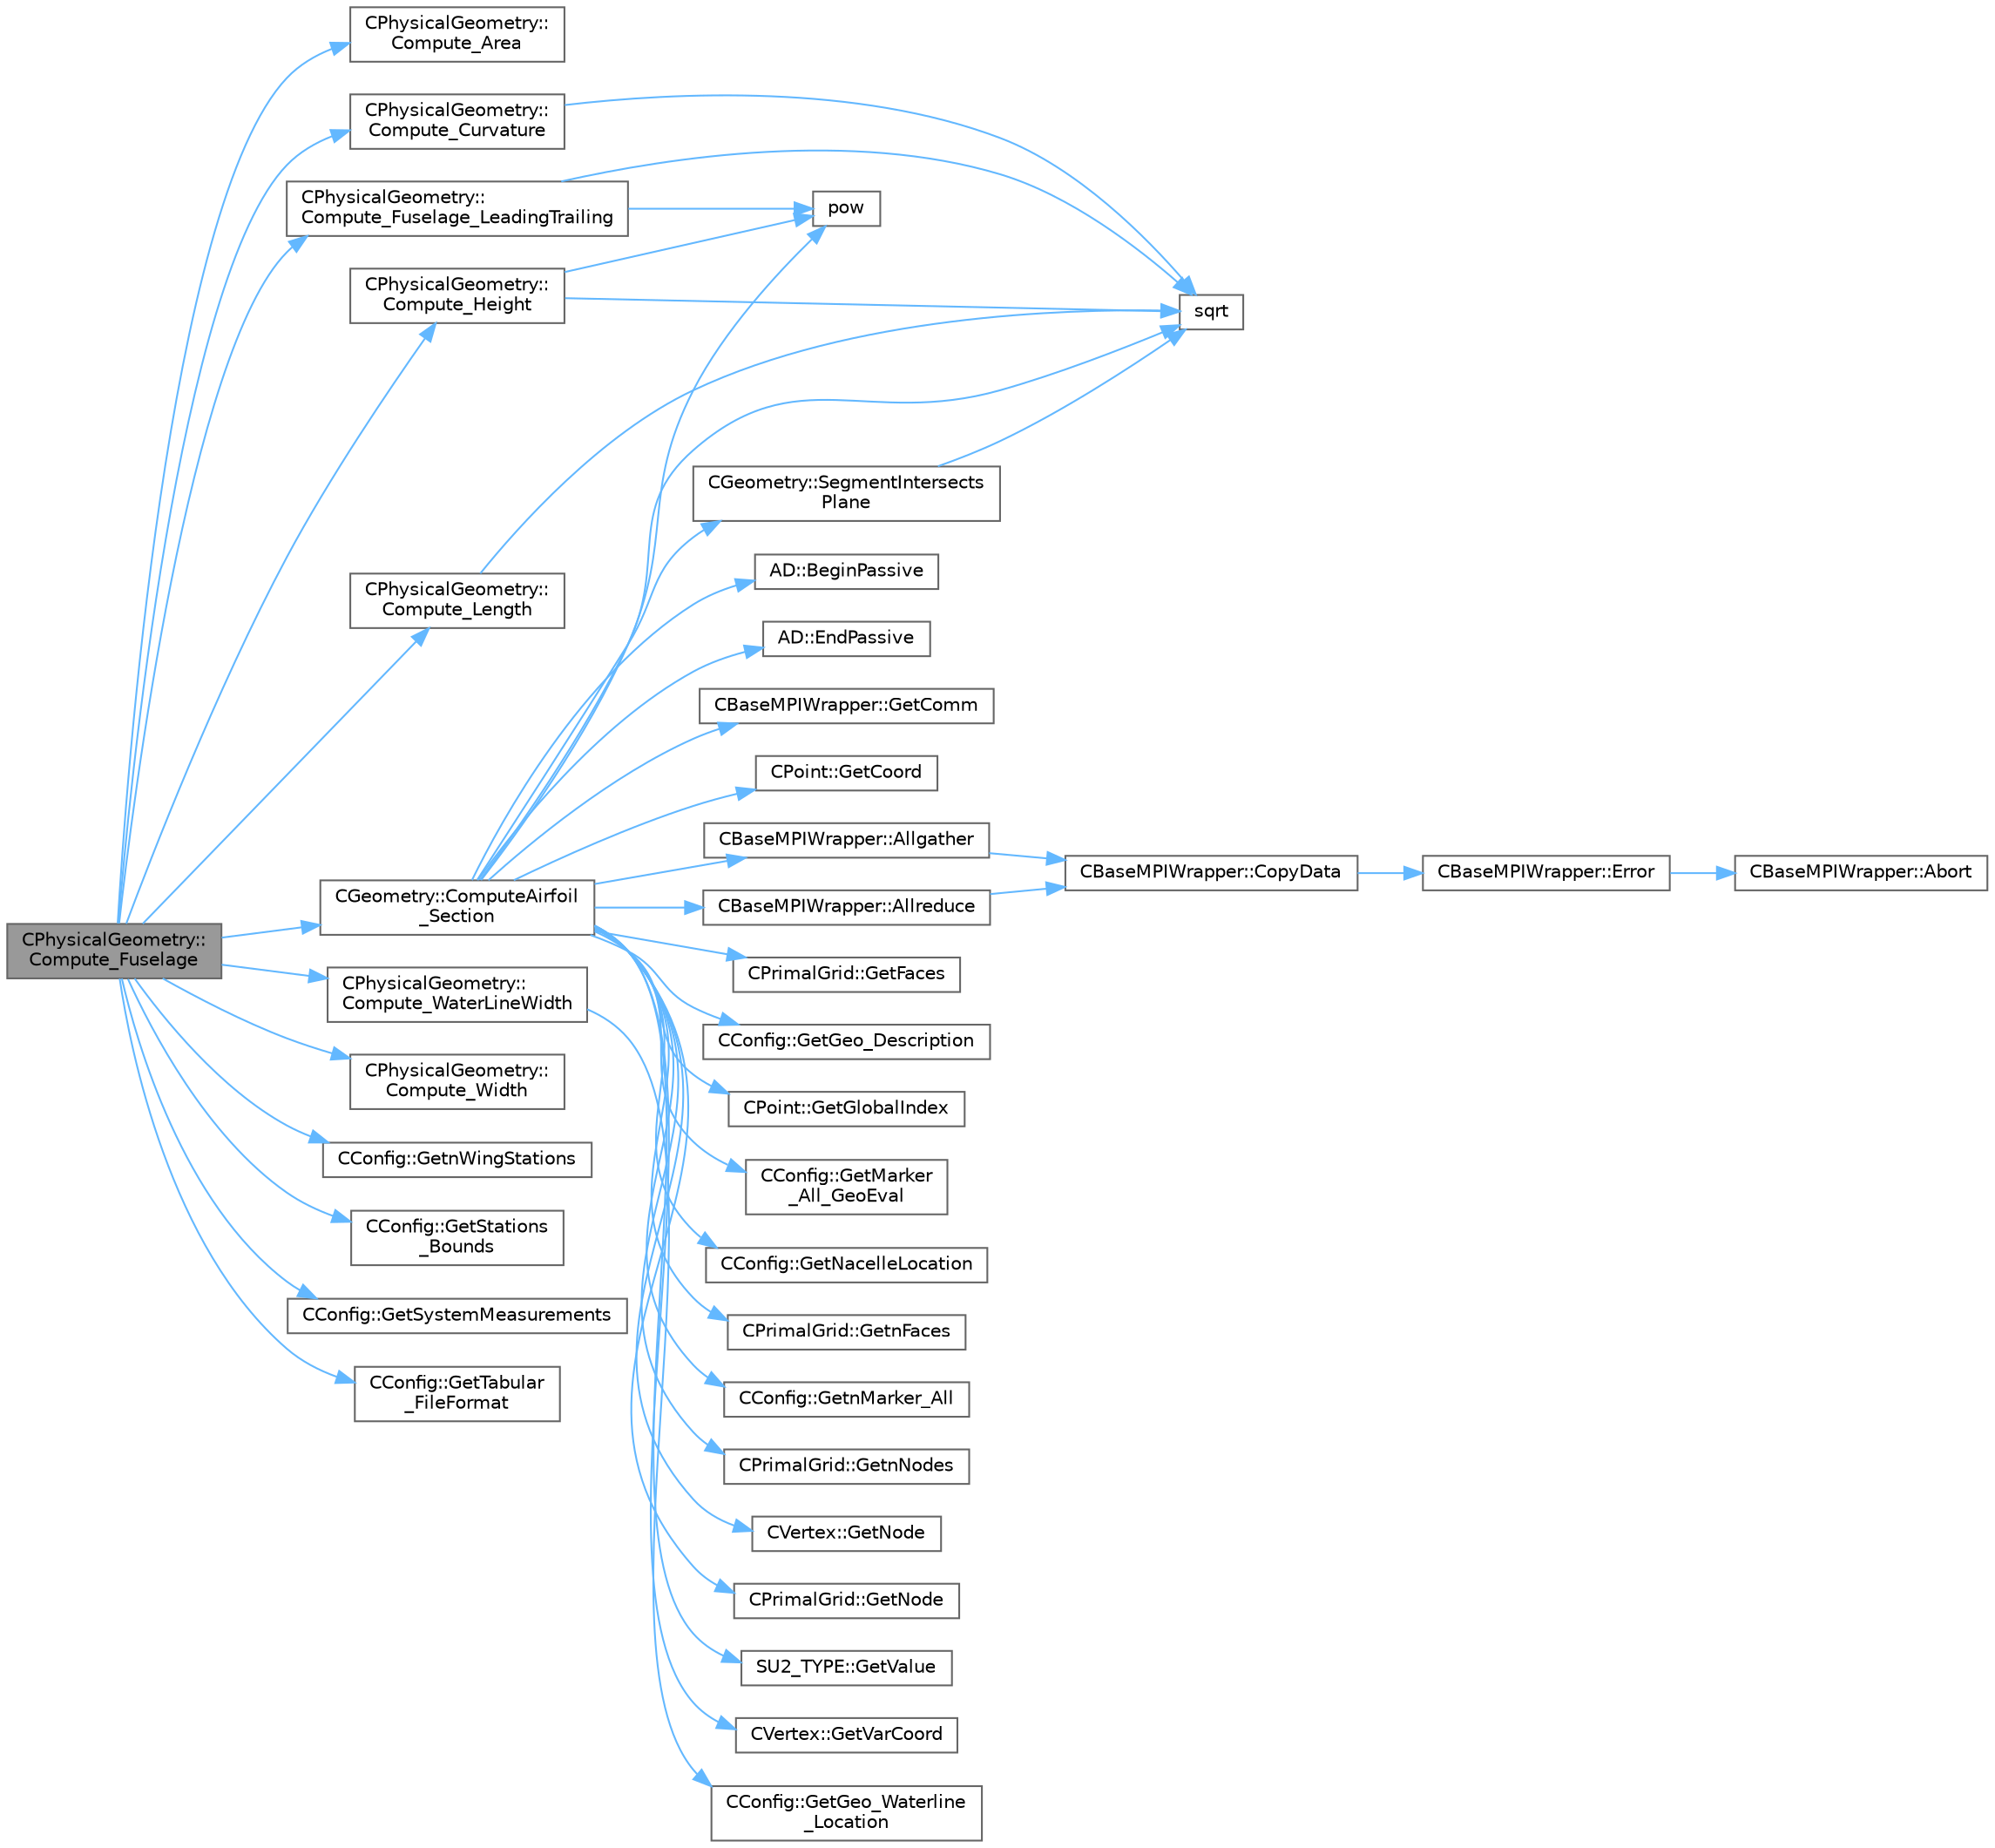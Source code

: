 digraph "CPhysicalGeometry::Compute_Fuselage"
{
 // LATEX_PDF_SIZE
  bgcolor="transparent";
  edge [fontname=Helvetica,fontsize=10,labelfontname=Helvetica,labelfontsize=10];
  node [fontname=Helvetica,fontsize=10,shape=box,height=0.2,width=0.4];
  rankdir="LR";
  Node1 [id="Node000001",label="CPhysicalGeometry::\lCompute_Fuselage",height=0.2,width=0.4,color="gray40", fillcolor="grey60", style="filled", fontcolor="black",tooltip="Evaluate geometrical parameters of a wing."];
  Node1 -> Node2 [id="edge1_Node000001_Node000002",color="steelblue1",style="solid",tooltip=" "];
  Node2 [id="Node000002",label="CPhysicalGeometry::\lCompute_Area",height=0.2,width=0.4,color="grey40", fillcolor="white", style="filled",URL="$classCPhysicalGeometry.html#a4aa7becf955fa86cdb52bfd9e34df571",tooltip="Compute the area of an airfoil."];
  Node1 -> Node3 [id="edge2_Node000001_Node000003",color="steelblue1",style="solid",tooltip=" "];
  Node3 [id="Node000003",label="CPhysicalGeometry::\lCompute_Curvature",height=0.2,width=0.4,color="grey40", fillcolor="white", style="filled",URL="$classCPhysicalGeometry.html#a0a59d3d35b128544af0f5631748ce83d",tooltip="Compute the curvature of a wing."];
  Node3 -> Node4 [id="edge3_Node000003_Node000004",color="steelblue1",style="solid",tooltip=" "];
  Node4 [id="Node000004",label="sqrt",height=0.2,width=0.4,color="grey40", fillcolor="white", style="filled",URL="$group__SIMD.html#ga54a1925ab40fb4249ea255072520de35",tooltip=" "];
  Node1 -> Node5 [id="edge4_Node000001_Node000005",color="steelblue1",style="solid",tooltip=" "];
  Node5 [id="Node000005",label="CPhysicalGeometry::\lCompute_Fuselage_LeadingTrailing",height=0.2,width=0.4,color="grey40", fillcolor="white", style="filled",URL="$classCPhysicalGeometry.html#ab206a78048572cef62c8d11acce5665f",tooltip="Compute the leading/trailing edge location of a fuselage."];
  Node5 -> Node6 [id="edge5_Node000005_Node000006",color="steelblue1",style="solid",tooltip=" "];
  Node6 [id="Node000006",label="pow",height=0.2,width=0.4,color="grey40", fillcolor="white", style="filled",URL="$group__SIMD.html#ga768cbdeba8e4567257959378fba27f17",tooltip=" "];
  Node5 -> Node4 [id="edge6_Node000005_Node000004",color="steelblue1",style="solid",tooltip=" "];
  Node1 -> Node7 [id="edge7_Node000001_Node000007",color="steelblue1",style="solid",tooltip=" "];
  Node7 [id="Node000007",label="CPhysicalGeometry::\lCompute_Height",height=0.2,width=0.4,color="grey40", fillcolor="white", style="filled",URL="$classCPhysicalGeometry.html#a5ba2f7a2b6b0ee1e28844c3a2ee43483",tooltip="Compute the chord of an airfoil."];
  Node7 -> Node6 [id="edge8_Node000007_Node000006",color="steelblue1",style="solid",tooltip=" "];
  Node7 -> Node4 [id="edge9_Node000007_Node000004",color="steelblue1",style="solid",tooltip=" "];
  Node1 -> Node8 [id="edge10_Node000001_Node000008",color="steelblue1",style="solid",tooltip=" "];
  Node8 [id="Node000008",label="CPhysicalGeometry::\lCompute_Length",height=0.2,width=0.4,color="grey40", fillcolor="white", style="filled",URL="$classCPhysicalGeometry.html#a3ab5e9889c275a28a42c0715816c6024",tooltip="Compute the length of an airfoil."];
  Node8 -> Node4 [id="edge11_Node000008_Node000004",color="steelblue1",style="solid",tooltip=" "];
  Node1 -> Node9 [id="edge12_Node000001_Node000009",color="steelblue1",style="solid",tooltip=" "];
  Node9 [id="Node000009",label="CPhysicalGeometry::\lCompute_WaterLineWidth",height=0.2,width=0.4,color="grey40", fillcolor="white", style="filled",URL="$classCPhysicalGeometry.html#a7e3a679c5331fee0764568627eb04d38",tooltip="Compute the chord of an airfoil."];
  Node9 -> Node10 [id="edge13_Node000009_Node000010",color="steelblue1",style="solid",tooltip=" "];
  Node10 [id="Node000010",label="CConfig::GetGeo_Waterline\l_Location",height=0.2,width=0.4,color="grey40", fillcolor="white", style="filled",URL="$classCConfig.html#a2fea71ddc56fc211f326bd269da1c12f",tooltip="Get the location of the waterline."];
  Node1 -> Node11 [id="edge14_Node000001_Node000011",color="steelblue1",style="solid",tooltip=" "];
  Node11 [id="Node000011",label="CPhysicalGeometry::\lCompute_Width",height=0.2,width=0.4,color="grey40", fillcolor="white", style="filled",URL="$classCPhysicalGeometry.html#ae05da4e2981383e37de8b302449efb70",tooltip="Compute the chord of an airfoil."];
  Node1 -> Node12 [id="edge15_Node000001_Node000012",color="steelblue1",style="solid",tooltip=" "];
  Node12 [id="Node000012",label="CGeometry::ComputeAirfoil\l_Section",height=0.2,width=0.4,color="grey40", fillcolor="white", style="filled",URL="$classCGeometry.html#a89153b5d029a8e95b8e1546605e3a001",tooltip="A virtual member."];
  Node12 -> Node13 [id="edge16_Node000012_Node000013",color="steelblue1",style="solid",tooltip=" "];
  Node13 [id="Node000013",label="CBaseMPIWrapper::Allgather",height=0.2,width=0.4,color="grey40", fillcolor="white", style="filled",URL="$classCBaseMPIWrapper.html#a137ef06ade0c4f94d2a61f9b8817b6a7",tooltip=" "];
  Node13 -> Node14 [id="edge17_Node000013_Node000014",color="steelblue1",style="solid",tooltip=" "];
  Node14 [id="Node000014",label="CBaseMPIWrapper::CopyData",height=0.2,width=0.4,color="grey40", fillcolor="white", style="filled",URL="$classCBaseMPIWrapper.html#a3c28692a4cab67ad0f81d18273db3d23",tooltip=" "];
  Node14 -> Node15 [id="edge18_Node000014_Node000015",color="steelblue1",style="solid",tooltip=" "];
  Node15 [id="Node000015",label="CBaseMPIWrapper::Error",height=0.2,width=0.4,color="grey40", fillcolor="white", style="filled",URL="$classCBaseMPIWrapper.html#a04457c47629bda56704e6a8804833eeb",tooltip=" "];
  Node15 -> Node16 [id="edge19_Node000015_Node000016",color="steelblue1",style="solid",tooltip=" "];
  Node16 [id="Node000016",label="CBaseMPIWrapper::Abort",height=0.2,width=0.4,color="grey40", fillcolor="white", style="filled",URL="$classCBaseMPIWrapper.html#af7297d861dca86b45cf561b6ab642e8f",tooltip=" "];
  Node12 -> Node17 [id="edge20_Node000012_Node000017",color="steelblue1",style="solid",tooltip=" "];
  Node17 [id="Node000017",label="CBaseMPIWrapper::Allreduce",height=0.2,width=0.4,color="grey40", fillcolor="white", style="filled",URL="$classCBaseMPIWrapper.html#a381d4b3738c09d92ee1ae9f89715b541",tooltip=" "];
  Node17 -> Node14 [id="edge21_Node000017_Node000014",color="steelblue1",style="solid",tooltip=" "];
  Node12 -> Node18 [id="edge22_Node000012_Node000018",color="steelblue1",style="solid",tooltip=" "];
  Node18 [id="Node000018",label="AD::BeginPassive",height=0.2,width=0.4,color="grey40", fillcolor="white", style="filled",URL="$namespaceAD.html#a17303e0b54570243d54732b02655f9a5",tooltip="Start a passive region, i.e. stop recording."];
  Node12 -> Node19 [id="edge23_Node000012_Node000019",color="steelblue1",style="solid",tooltip=" "];
  Node19 [id="Node000019",label="AD::EndPassive",height=0.2,width=0.4,color="grey40", fillcolor="white", style="filled",URL="$namespaceAD.html#af5a5809a923faf03119828c329bc2db7",tooltip="End a passive region, i.e. start recording if we were recording before."];
  Node12 -> Node20 [id="edge24_Node000012_Node000020",color="steelblue1",style="solid",tooltip=" "];
  Node20 [id="Node000020",label="CBaseMPIWrapper::GetComm",height=0.2,width=0.4,color="grey40", fillcolor="white", style="filled",URL="$classCBaseMPIWrapper.html#a8154391fc3522954802889d81d4ef5da",tooltip=" "];
  Node12 -> Node21 [id="edge25_Node000012_Node000021",color="steelblue1",style="solid",tooltip=" "];
  Node21 [id="Node000021",label="CPoint::GetCoord",height=0.2,width=0.4,color="grey40", fillcolor="white", style="filled",URL="$classCPoint.html#ab16c29dd03911529cd73bf467c313179",tooltip="Get the coordinates dor the control volume."];
  Node12 -> Node22 [id="edge26_Node000012_Node000022",color="steelblue1",style="solid",tooltip=" "];
  Node22 [id="Node000022",label="CPrimalGrid::GetFaces",height=0.2,width=0.4,color="grey40", fillcolor="white", style="filled",URL="$classCPrimalGrid.html#a968851a20d3813133cf13537ef7711d1",tooltip="Get nodes contained in a face."];
  Node12 -> Node23 [id="edge27_Node000012_Node000023",color="steelblue1",style="solid",tooltip=" "];
  Node23 [id="Node000023",label="CConfig::GetGeo_Description",height=0.2,width=0.4,color="grey40", fillcolor="white", style="filled",URL="$classCConfig.html#a2250afbbaa63ccc801d62a4915c039a4",tooltip="Get Description of the geometry to be analyzed."];
  Node12 -> Node24 [id="edge28_Node000012_Node000024",color="steelblue1",style="solid",tooltip=" "];
  Node24 [id="Node000024",label="CPoint::GetGlobalIndex",height=0.2,width=0.4,color="grey40", fillcolor="white", style="filled",URL="$classCPoint.html#a8a53865a92d645b1b74c4d817b4aae10",tooltip="Get the global index in a parallel computation."];
  Node12 -> Node25 [id="edge29_Node000012_Node000025",color="steelblue1",style="solid",tooltip=" "];
  Node25 [id="Node000025",label="CConfig::GetMarker\l_All_GeoEval",height=0.2,width=0.4,color="grey40", fillcolor="white", style="filled",URL="$classCConfig.html#aa8778a2c26217915475d1a30b584744c",tooltip="Get the monitoring information for a marker val_marker."];
  Node12 -> Node26 [id="edge30_Node000012_Node000026",color="steelblue1",style="solid",tooltip=" "];
  Node26 [id="Node000026",label="CConfig::GetNacelleLocation",height=0.2,width=0.4,color="grey40", fillcolor="white", style="filled",URL="$classCConfig.html#a54b8e91129ee5a167b7fc50a40eefde5",tooltip="Get the defintion of the nacelle location."];
  Node12 -> Node27 [id="edge31_Node000012_Node000027",color="steelblue1",style="solid",tooltip=" "];
  Node27 [id="Node000027",label="CPrimalGrid::GetnFaces",height=0.2,width=0.4,color="grey40", fillcolor="white", style="filled",URL="$classCPrimalGrid.html#a97b8d237861fce6067367e3c06318c20",tooltip="Get number of faces of the element."];
  Node12 -> Node28 [id="edge32_Node000012_Node000028",color="steelblue1",style="solid",tooltip=" "];
  Node28 [id="Node000028",label="CConfig::GetnMarker_All",height=0.2,width=0.4,color="grey40", fillcolor="white", style="filled",URL="$classCConfig.html#a459dee039e618d21a5d78db61c221240",tooltip="Get the total number of boundary markers of the local process including send/receive domains."];
  Node12 -> Node29 [id="edge33_Node000012_Node000029",color="steelblue1",style="solid",tooltip=" "];
  Node29 [id="Node000029",label="CPrimalGrid::GetnNodes",height=0.2,width=0.4,color="grey40", fillcolor="white", style="filled",URL="$classCPrimalGrid.html#ad07e4929bb7093fd08f1314a57739cce",tooltip="Get number of nodes of the element."];
  Node12 -> Node30 [id="edge34_Node000012_Node000030",color="steelblue1",style="solid",tooltip=" "];
  Node30 [id="Node000030",label="CVertex::GetNode",height=0.2,width=0.4,color="grey40", fillcolor="white", style="filled",URL="$classCVertex.html#ad568da06e7191358d3a09a1bee71cdb5",tooltip="Get the node of the vertex."];
  Node12 -> Node31 [id="edge35_Node000012_Node000031",color="steelblue1",style="solid",tooltip=" "];
  Node31 [id="Node000031",label="CPrimalGrid::GetNode",height=0.2,width=0.4,color="grey40", fillcolor="white", style="filled",URL="$classCPrimalGrid.html#a6353b89f5a8a3948cd475da6152bf077",tooltip="Get the nodes shared by the primal grid element."];
  Node12 -> Node32 [id="edge36_Node000012_Node000032",color="steelblue1",style="solid",tooltip=" "];
  Node32 [id="Node000032",label="SU2_TYPE::GetValue",height=0.2,width=0.4,color="grey40", fillcolor="white", style="filled",URL="$namespaceSU2__TYPE.html#adf52a59d6f4e578f7915ec9abbf7cb22",tooltip="Get the (primitive) value of the datatype (needs to be specialized for active types)."];
  Node12 -> Node33 [id="edge37_Node000012_Node000033",color="steelblue1",style="solid",tooltip=" "];
  Node33 [id="Node000033",label="CVertex::GetVarCoord",height=0.2,width=0.4,color="grey40", fillcolor="white", style="filled",URL="$classCVertex.html#a060e712c827ad967dc5074539ca84d39",tooltip="Get the value of the coordinate variation due to a surface modification."];
  Node12 -> Node6 [id="edge38_Node000012_Node000006",color="steelblue1",style="solid",tooltip=" "];
  Node12 -> Node34 [id="edge39_Node000012_Node000034",color="steelblue1",style="solid",tooltip=" "];
  Node34 [id="Node000034",label="CGeometry::SegmentIntersects\lPlane",height=0.2,width=0.4,color="grey40", fillcolor="white", style="filled",URL="$classCGeometry.html#a7967b3b8a949288366f01684e81f97fe",tooltip="Compute the intersection between a segment and a plane."];
  Node34 -> Node4 [id="edge40_Node000034_Node000004",color="steelblue1",style="solid",tooltip=" "];
  Node12 -> Node4 [id="edge41_Node000012_Node000004",color="steelblue1",style="solid",tooltip=" "];
  Node1 -> Node35 [id="edge42_Node000001_Node000035",color="steelblue1",style="solid",tooltip=" "];
  Node35 [id="Node000035",label="CConfig::GetnWingStations",height=0.2,width=0.4,color="grey40", fillcolor="white", style="filled",URL="$classCConfig.html#a884d102bdc36647ff9141c331fbef1b2",tooltip="Get the number of sections for computing internal volume."];
  Node1 -> Node36 [id="edge43_Node000001_Node000036",color="steelblue1",style="solid",tooltip=" "];
  Node36 [id="Node000036",label="CConfig::GetStations\l_Bounds",height=0.2,width=0.4,color="grey40", fillcolor="white", style="filled",URL="$classCConfig.html#a8f9f3be64e48cc781000be02a78d37d4",tooltip="Get the value of the limits for the sections."];
  Node1 -> Node37 [id="edge44_Node000001_Node000037",color="steelblue1",style="solid",tooltip=" "];
  Node37 [id="Node000037",label="CConfig::GetSystemMeasurements",height=0.2,width=0.4,color="grey40", fillcolor="white", style="filled",URL="$classCConfig.html#ab05a2ea2f4079504565628130bee2ae3",tooltip="Governing equations of the flow (it can be different from the run time equation)."];
  Node1 -> Node38 [id="edge45_Node000001_Node000038",color="steelblue1",style="solid",tooltip=" "];
  Node38 [id="Node000038",label="CConfig::GetTabular\l_FileFormat",height=0.2,width=0.4,color="grey40", fillcolor="white", style="filled",URL="$classCConfig.html#a4ac4d812d4065f2955d72733cd0c4f6f",tooltip="Get the format of the output solution."];
}
